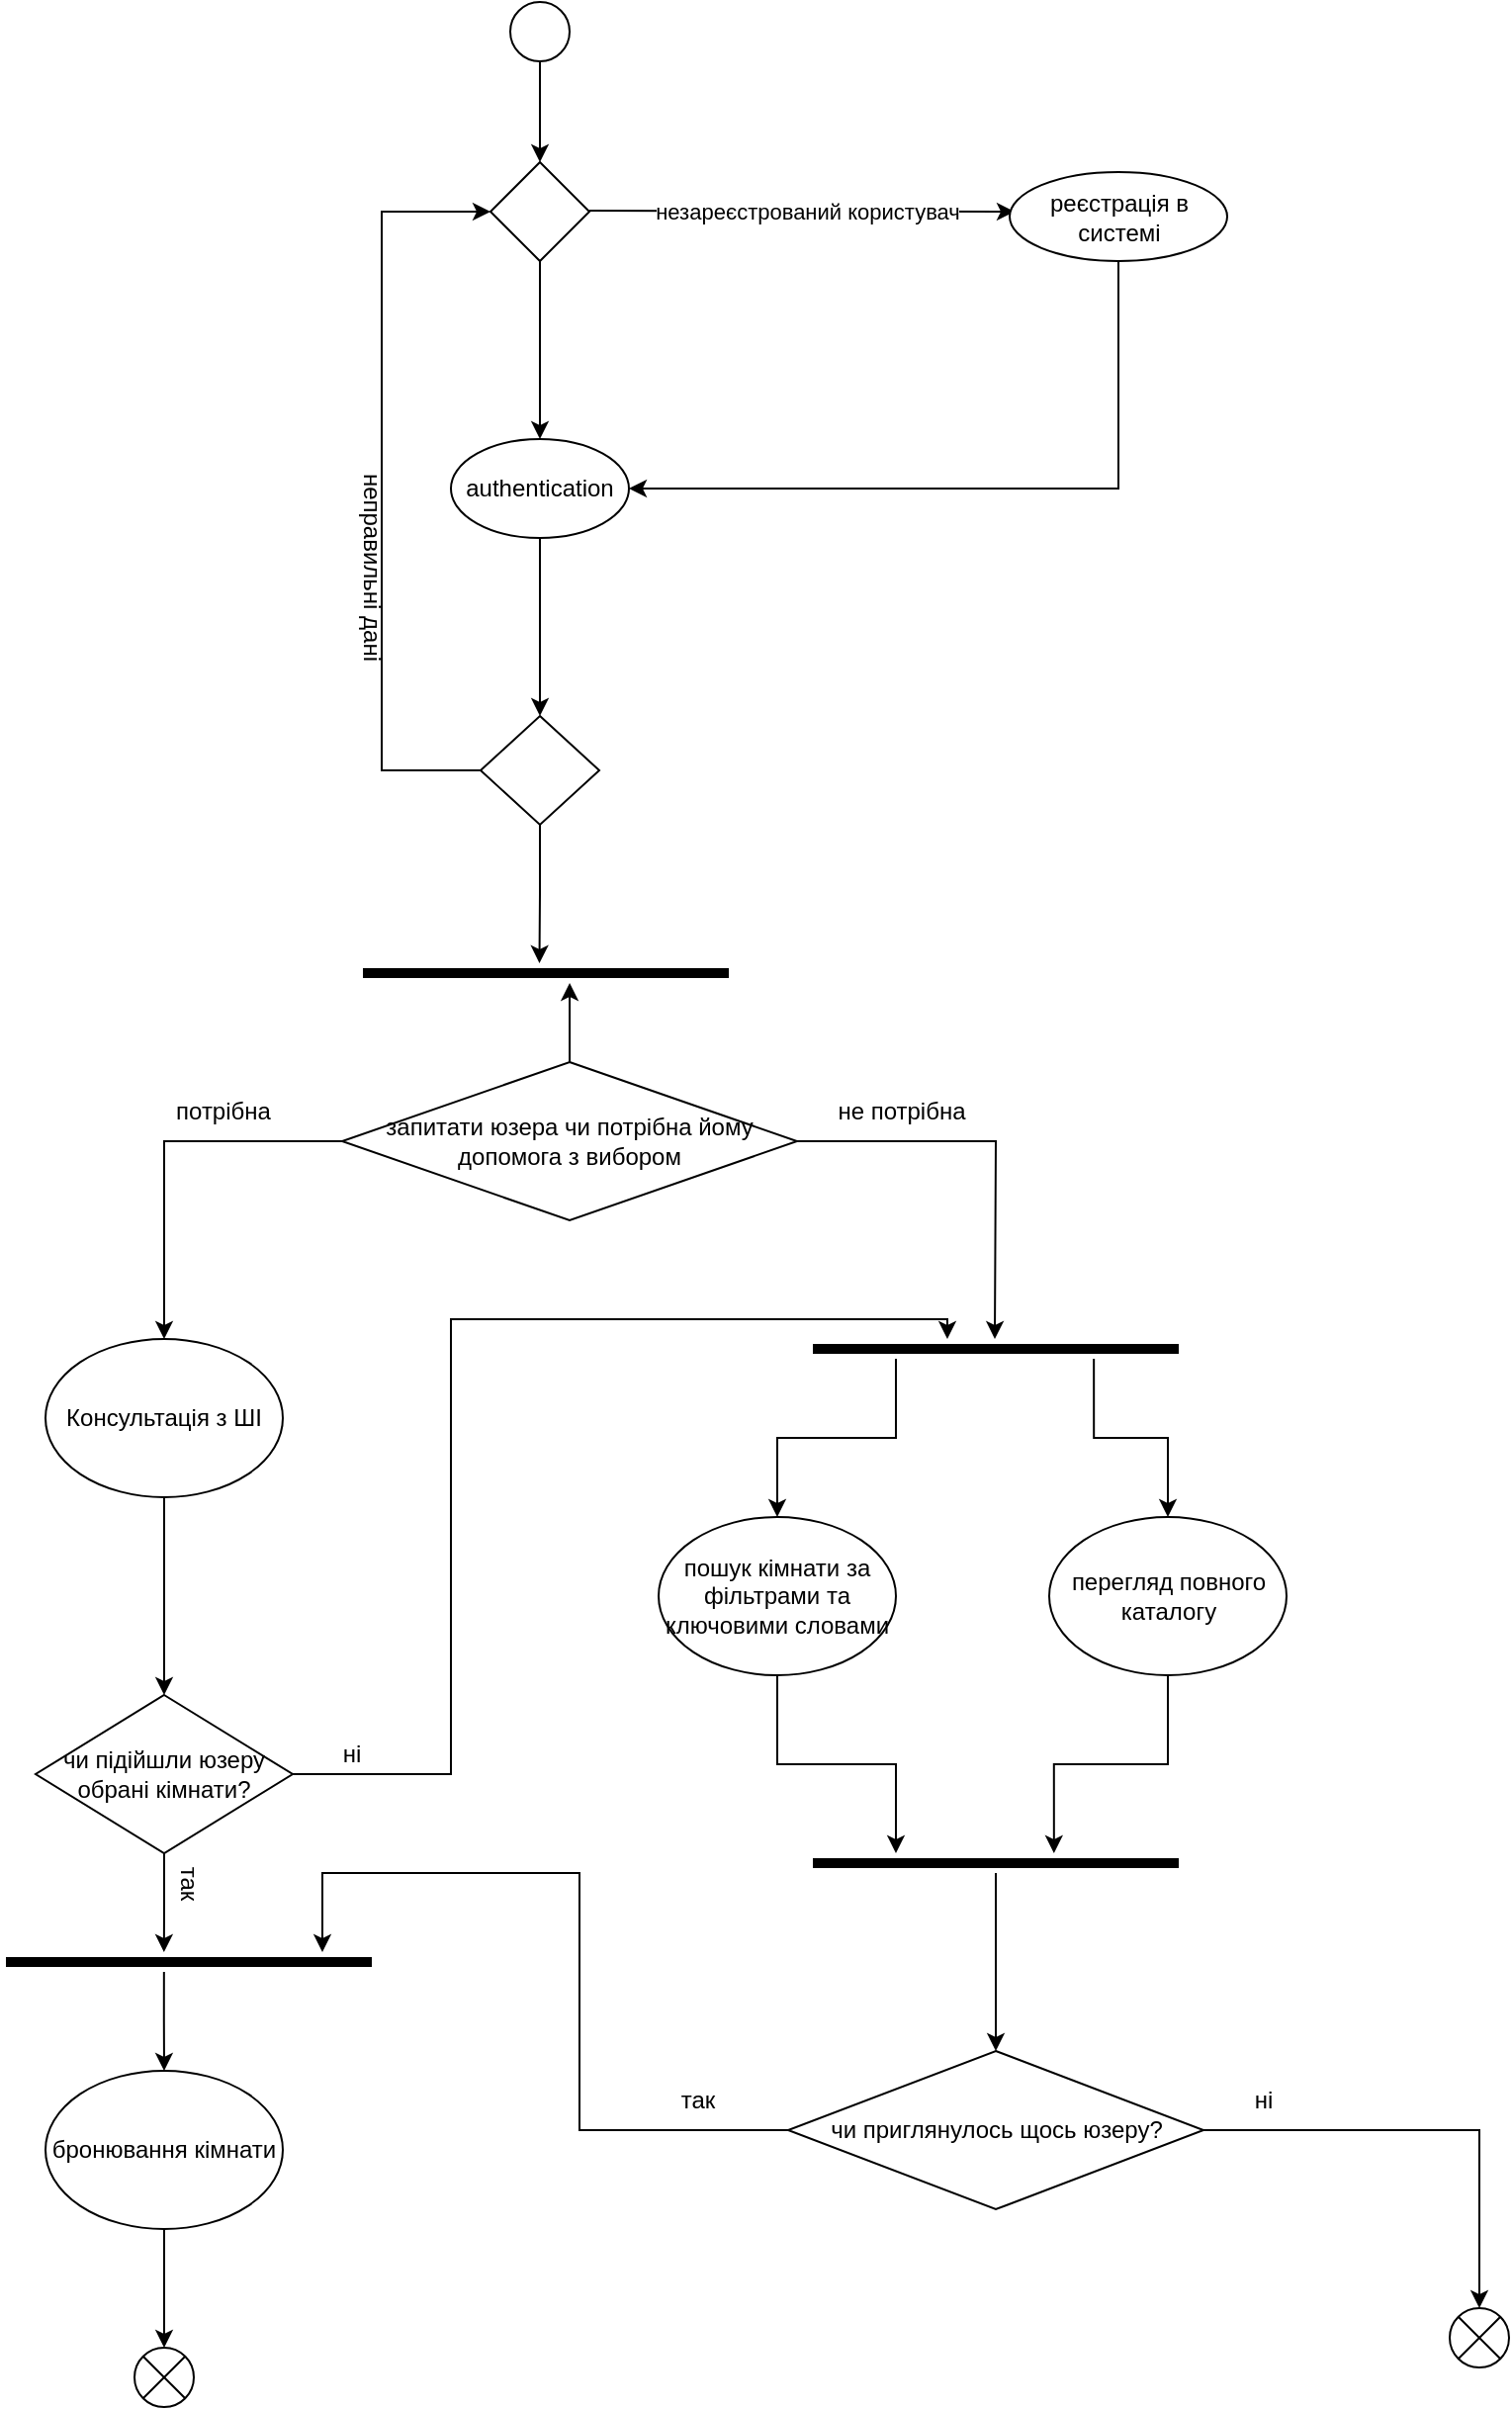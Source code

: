 <mxfile version="24.2.0" type="github">
  <diagram name="Page-1" id="9YniTifWULeJlWc_xpeG">
    <mxGraphModel dx="1039" dy="1661" grid="1" gridSize="10" guides="1" tooltips="1" connect="1" arrows="1" fold="1" page="1" pageScale="1" pageWidth="850" pageHeight="1100" math="0" shadow="0">
      <root>
        <mxCell id="0" />
        <mxCell id="1" parent="0" />
        <mxCell id="uND9KHHTo-MgyW-iuIbn-2" value="" style="edgeStyle=orthogonalEdgeStyle;rounded=0;orthogonalLoop=1;jettySize=auto;html=1;" parent="1" source="pZVimZKpDkj4bbfCRo-m-1" target="uND9KHHTo-MgyW-iuIbn-1" edge="1">
          <mxGeometry relative="1" as="geometry" />
        </mxCell>
        <mxCell id="pZVimZKpDkj4bbfCRo-m-1" value="" style="ellipse;" parent="1" vertex="1">
          <mxGeometry x="445" y="-301" width="30" height="30" as="geometry" />
        </mxCell>
        <mxCell id="pZVimZKpDkj4bbfCRo-m-15" value="" style="line;strokeWidth=5;rotatable=0;dashed=0;labelPosition=right;align=left;verticalAlign=middle;spacingTop=0;spacingLeft=6;points=[];portConstraint=eastwest;" parent="1" vertex="1">
          <mxGeometry x="370.5" y="185" width="185" height="10" as="geometry" />
        </mxCell>
        <mxCell id="pZVimZKpDkj4bbfCRo-m-96" style="edgeStyle=orthogonalEdgeStyle;rounded=0;orthogonalLoop=1;jettySize=auto;html=1;entryX=0.5;entryY=0;entryDx=0;entryDy=0;" parent="1" source="pZVimZKpDkj4bbfCRo-m-93" edge="1">
          <mxGeometry relative="1" as="geometry">
            <mxPoint x="690" y="375" as="targetPoint" />
          </mxGeometry>
        </mxCell>
        <mxCell id="pZVimZKpDkj4bbfCRo-m-99" style="edgeStyle=orthogonalEdgeStyle;rounded=0;orthogonalLoop=1;jettySize=auto;html=1;entryX=0.5;entryY=0;entryDx=0;entryDy=0;" parent="1" source="pZVimZKpDkj4bbfCRo-m-93" target="pZVimZKpDkj4bbfCRo-m-98" edge="1">
          <mxGeometry relative="1" as="geometry" />
        </mxCell>
        <mxCell id="pZVimZKpDkj4bbfCRo-m-93" value="запитати юзера чи потрібна йому допомога з вибором " style="rhombus;whiteSpace=wrap;html=1;" parent="1" vertex="1">
          <mxGeometry x="360" y="235" width="230" height="80" as="geometry" />
        </mxCell>
        <mxCell id="pZVimZKpDkj4bbfCRo-m-94" style="edgeStyle=orthogonalEdgeStyle;rounded=0;orthogonalLoop=1;jettySize=auto;html=1;entryX=0.565;entryY=1;entryDx=0;entryDy=0;entryPerimeter=0;" parent="1" source="pZVimZKpDkj4bbfCRo-m-93" target="pZVimZKpDkj4bbfCRo-m-15" edge="1">
          <mxGeometry relative="1" as="geometry" />
        </mxCell>
        <mxCell id="pZVimZKpDkj4bbfCRo-m-107" style="edgeStyle=orthogonalEdgeStyle;rounded=0;orthogonalLoop=1;jettySize=auto;html=1;" parent="1" source="pZVimZKpDkj4bbfCRo-m-98" edge="1">
          <mxGeometry relative="1" as="geometry">
            <mxPoint x="270" y="555" as="targetPoint" />
          </mxGeometry>
        </mxCell>
        <mxCell id="pZVimZKpDkj4bbfCRo-m-98" value="Консультація з ШІ" style="ellipse;whiteSpace=wrap;html=1;" parent="1" vertex="1">
          <mxGeometry x="210" y="375" width="120" height="80" as="geometry" />
        </mxCell>
        <mxCell id="pZVimZKpDkj4bbfCRo-m-100" value="потрібна" style="text;html=1;align=center;verticalAlign=middle;whiteSpace=wrap;rounded=0;" parent="1" vertex="1">
          <mxGeometry x="270" y="245" width="60" height="30" as="geometry" />
        </mxCell>
        <mxCell id="pZVimZKpDkj4bbfCRo-m-101" value="не потрібна" style="text;html=1;align=center;verticalAlign=middle;whiteSpace=wrap;rounded=0;" parent="1" vertex="1">
          <mxGeometry x="603" y="245" width="80" height="30" as="geometry" />
        </mxCell>
        <mxCell id="pZVimZKpDkj4bbfCRo-m-102" value="" style="line;strokeWidth=5;rotatable=0;dashed=0;labelPosition=right;align=left;verticalAlign=middle;spacingTop=0;spacingLeft=6;points=[];portConstraint=eastwest;" parent="1" vertex="1">
          <mxGeometry x="598" y="375" width="185" height="10" as="geometry" />
        </mxCell>
        <mxCell id="pZVimZKpDkj4bbfCRo-m-103" value="пошук кімнати за фільтрами та ключовими словами" style="ellipse;whiteSpace=wrap;html=1;" parent="1" vertex="1">
          <mxGeometry x="520" y="465" width="120" height="80" as="geometry" />
        </mxCell>
        <mxCell id="pZVimZKpDkj4bbfCRo-m-104" value="перегляд повного каталогу" style="ellipse;whiteSpace=wrap;html=1;" parent="1" vertex="1">
          <mxGeometry x="717.5" y="465" width="120" height="80" as="geometry" />
        </mxCell>
        <mxCell id="pZVimZKpDkj4bbfCRo-m-105" style="edgeStyle=orthogonalEdgeStyle;rounded=0;orthogonalLoop=1;jettySize=auto;html=1;exitX=0.768;exitY=1;exitDx=0;exitDy=0;exitPerimeter=0;" parent="1" source="pZVimZKpDkj4bbfCRo-m-102" target="pZVimZKpDkj4bbfCRo-m-104" edge="1">
          <mxGeometry relative="1" as="geometry" />
        </mxCell>
        <mxCell id="pZVimZKpDkj4bbfCRo-m-106" style="edgeStyle=orthogonalEdgeStyle;rounded=0;orthogonalLoop=1;jettySize=auto;html=1;exitX=0.227;exitY=1;exitDx=0;exitDy=0;exitPerimeter=0;" parent="1" source="pZVimZKpDkj4bbfCRo-m-102" target="pZVimZKpDkj4bbfCRo-m-103" edge="1">
          <mxGeometry relative="1" as="geometry" />
        </mxCell>
        <mxCell id="pZVimZKpDkj4bbfCRo-m-129" style="edgeStyle=orthogonalEdgeStyle;rounded=0;orthogonalLoop=1;jettySize=auto;html=1;" parent="1" edge="1">
          <mxGeometry relative="1" as="geometry">
            <mxPoint x="666" y="375" as="targetPoint" />
            <mxPoint x="310" y="595" as="sourcePoint" />
            <Array as="points">
              <mxPoint x="415" y="595" />
              <mxPoint x="415" y="365" />
              <mxPoint x="666" y="365" />
            </Array>
          </mxGeometry>
        </mxCell>
        <mxCell id="pZVimZKpDkj4bbfCRo-m-108" value="чи підійшли юзеру обрані кімнати?" style="rhombus;whiteSpace=wrap;html=1;" parent="1" vertex="1">
          <mxGeometry x="205" y="555" width="130" height="80" as="geometry" />
        </mxCell>
        <mxCell id="pZVimZKpDkj4bbfCRo-m-113" style="edgeStyle=orthogonalEdgeStyle;rounded=0;orthogonalLoop=1;jettySize=auto;html=1;" parent="1" source="pZVimZKpDkj4bbfCRo-m-112" edge="1">
          <mxGeometry relative="1" as="geometry">
            <mxPoint x="270" y="885" as="targetPoint" />
          </mxGeometry>
        </mxCell>
        <mxCell id="pZVimZKpDkj4bbfCRo-m-112" value="бронювання кімнати" style="ellipse;whiteSpace=wrap;html=1;" parent="1" vertex="1">
          <mxGeometry x="210" y="745" width="120" height="80" as="geometry" />
        </mxCell>
        <mxCell id="pZVimZKpDkj4bbfCRo-m-114" value="" style="shape=sumEllipse;perimeter=ellipsePerimeter;html=1;backgroundOutline=1;" parent="1" vertex="1">
          <mxGeometry x="255" y="885" width="30" height="30" as="geometry" />
        </mxCell>
        <mxCell id="pZVimZKpDkj4bbfCRo-m-115" value="" style="line;strokeWidth=5;rotatable=0;dashed=0;labelPosition=right;align=left;verticalAlign=middle;spacingTop=0;spacingLeft=6;points=[];portConstraint=eastwest;" parent="1" vertex="1">
          <mxGeometry x="598" y="635" width="185" height="10" as="geometry" />
        </mxCell>
        <mxCell id="pZVimZKpDkj4bbfCRo-m-116" style="edgeStyle=orthogonalEdgeStyle;rounded=0;orthogonalLoop=1;jettySize=auto;html=1;entryX=0.227;entryY=0;entryDx=0;entryDy=0;entryPerimeter=0;" parent="1" source="pZVimZKpDkj4bbfCRo-m-103" target="pZVimZKpDkj4bbfCRo-m-115" edge="1">
          <mxGeometry relative="1" as="geometry" />
        </mxCell>
        <mxCell id="pZVimZKpDkj4bbfCRo-m-117" style="edgeStyle=orthogonalEdgeStyle;rounded=0;orthogonalLoop=1;jettySize=auto;html=1;entryX=0.659;entryY=0;entryDx=0;entryDy=0;entryPerimeter=0;" parent="1" source="pZVimZKpDkj4bbfCRo-m-104" target="pZVimZKpDkj4bbfCRo-m-115" edge="1">
          <mxGeometry relative="1" as="geometry" />
        </mxCell>
        <mxCell id="pZVimZKpDkj4bbfCRo-m-123" style="edgeStyle=orthogonalEdgeStyle;rounded=0;orthogonalLoop=1;jettySize=auto;html=1;entryX=0.5;entryY=0;entryDx=0;entryDy=0;" parent="1" source="pZVimZKpDkj4bbfCRo-m-119" target="pZVimZKpDkj4bbfCRo-m-122" edge="1">
          <mxGeometry relative="1" as="geometry" />
        </mxCell>
        <mxCell id="pZVimZKpDkj4bbfCRo-m-124" style="edgeStyle=orthogonalEdgeStyle;rounded=0;orthogonalLoop=1;jettySize=auto;html=1;exitX=0;exitY=0.5;exitDx=0;exitDy=0;" parent="1" source="pZVimZKpDkj4bbfCRo-m-119" target="pZVimZKpDkj4bbfCRo-m-130" edge="1">
          <mxGeometry relative="1" as="geometry">
            <mxPoint x="770.575" y="689.739" as="sourcePoint" />
            <mxPoint x="375" y="689.71" as="targetPoint" />
            <Array as="points">
              <mxPoint x="480" y="775" />
              <mxPoint x="480" y="645" />
              <mxPoint x="350" y="645" />
            </Array>
          </mxGeometry>
        </mxCell>
        <mxCell id="pZVimZKpDkj4bbfCRo-m-119" value="чи приглянулось щось юзеру?" style="rhombus;whiteSpace=wrap;html=1;" parent="1" vertex="1">
          <mxGeometry x="585.5" y="735" width="210" height="80" as="geometry" />
        </mxCell>
        <mxCell id="pZVimZKpDkj4bbfCRo-m-120" style="edgeStyle=orthogonalEdgeStyle;rounded=0;orthogonalLoop=1;jettySize=auto;html=1;exitX=0.5;exitY=1;exitDx=0;exitDy=0;exitPerimeter=0;" parent="1" source="pZVimZKpDkj4bbfCRo-m-115" target="pZVimZKpDkj4bbfCRo-m-119" edge="1">
          <mxGeometry relative="1" as="geometry" />
        </mxCell>
        <mxCell id="pZVimZKpDkj4bbfCRo-m-122" value="" style="shape=sumEllipse;perimeter=ellipsePerimeter;html=1;backgroundOutline=1;" parent="1" vertex="1">
          <mxGeometry x="920" y="865" width="30" height="30" as="geometry" />
        </mxCell>
        <mxCell id="pZVimZKpDkj4bbfCRo-m-127" value="ні" style="text;html=1;align=center;verticalAlign=middle;whiteSpace=wrap;rounded=0;" parent="1" vertex="1">
          <mxGeometry x="795.5" y="745" width="60" height="30" as="geometry" />
        </mxCell>
        <mxCell id="pZVimZKpDkj4bbfCRo-m-128" value="так" style="text;html=1;align=center;verticalAlign=middle;whiteSpace=wrap;rounded=0;" parent="1" vertex="1">
          <mxGeometry x="510" y="745" width="60" height="30" as="geometry" />
        </mxCell>
        <mxCell id="pZVimZKpDkj4bbfCRo-m-130" value="" style="line;strokeWidth=5;rotatable=0;dashed=0;labelPosition=right;align=left;verticalAlign=middle;spacingTop=0;spacingLeft=6;points=[];portConstraint=eastwest;" parent="1" vertex="1">
          <mxGeometry x="190" y="685" width="185" height="10" as="geometry" />
        </mxCell>
        <mxCell id="pZVimZKpDkj4bbfCRo-m-131" style="edgeStyle=orthogonalEdgeStyle;rounded=0;orthogonalLoop=1;jettySize=auto;html=1;entryX=0.432;entryY=0;entryDx=0;entryDy=0;entryPerimeter=0;" parent="1" source="pZVimZKpDkj4bbfCRo-m-108" target="pZVimZKpDkj4bbfCRo-m-130" edge="1">
          <mxGeometry relative="1" as="geometry" />
        </mxCell>
        <mxCell id="pZVimZKpDkj4bbfCRo-m-133" style="edgeStyle=orthogonalEdgeStyle;rounded=0;orthogonalLoop=1;jettySize=auto;html=1;exitX=0.432;exitY=1;exitDx=0;exitDy=0;exitPerimeter=0;" parent="1" source="pZVimZKpDkj4bbfCRo-m-130" target="pZVimZKpDkj4bbfCRo-m-112" edge="1">
          <mxGeometry relative="1" as="geometry" />
        </mxCell>
        <mxCell id="uND9KHHTo-MgyW-iuIbn-7" value="" style="edgeStyle=orthogonalEdgeStyle;rounded=0;orthogonalLoop=1;jettySize=auto;html=1;" parent="1" source="uND9KHHTo-MgyW-iuIbn-1" target="uND9KHHTo-MgyW-iuIbn-6" edge="1">
          <mxGeometry relative="1" as="geometry" />
        </mxCell>
        <mxCell id="uND9KHHTo-MgyW-iuIbn-1" value="" style="rhombus;whiteSpace=wrap;html=1;" parent="1" vertex="1">
          <mxGeometry x="435" y="-220" width="50" height="50" as="geometry" />
        </mxCell>
        <mxCell id="uND9KHHTo-MgyW-iuIbn-3" value="" style="endArrow=classic;html=1;rounded=0;" parent="1" edge="1">
          <mxGeometry relative="1" as="geometry">
            <mxPoint x="485" y="-195.5" as="sourcePoint" />
            <mxPoint x="700" y="-195" as="targetPoint" />
          </mxGeometry>
        </mxCell>
        <mxCell id="uND9KHHTo-MgyW-iuIbn-4" value="&lt;div&gt;незареєстрований користувач&lt;/div&gt;" style="edgeLabel;resizable=0;html=1;;align=center;verticalAlign=middle;" parent="uND9KHHTo-MgyW-iuIbn-3" connectable="0" vertex="1">
          <mxGeometry relative="1" as="geometry">
            <mxPoint x="2" as="offset" />
          </mxGeometry>
        </mxCell>
        <mxCell id="69oQCE0UNEzGcAP4uinh-1" style="edgeStyle=orthogonalEdgeStyle;rounded=0;orthogonalLoop=1;jettySize=auto;html=1;entryX=1;entryY=0.5;entryDx=0;entryDy=0;" parent="1" source="uND9KHHTo-MgyW-iuIbn-5" target="uND9KHHTo-MgyW-iuIbn-6" edge="1">
          <mxGeometry relative="1" as="geometry">
            <Array as="points">
              <mxPoint x="753" y="-55" />
            </Array>
          </mxGeometry>
        </mxCell>
        <mxCell id="uND9KHHTo-MgyW-iuIbn-5" value="реєстрація в системі" style="ellipse;whiteSpace=wrap;html=1;" parent="1" vertex="1">
          <mxGeometry x="697.5" y="-215" width="110" height="45" as="geometry" />
        </mxCell>
        <mxCell id="uND9KHHTo-MgyW-iuIbn-9" value="" style="edgeStyle=orthogonalEdgeStyle;rounded=0;orthogonalLoop=1;jettySize=auto;html=1;" parent="1" source="uND9KHHTo-MgyW-iuIbn-6" target="uND9KHHTo-MgyW-iuIbn-8" edge="1">
          <mxGeometry relative="1" as="geometry" />
        </mxCell>
        <mxCell id="uND9KHHTo-MgyW-iuIbn-6" value="authentication" style="ellipse;whiteSpace=wrap;html=1;" parent="1" vertex="1">
          <mxGeometry x="415" y="-80" width="90" height="50" as="geometry" />
        </mxCell>
        <mxCell id="uND9KHHTo-MgyW-iuIbn-11" style="edgeStyle=orthogonalEdgeStyle;rounded=0;orthogonalLoop=1;jettySize=auto;html=1;entryX=0;entryY=0.5;entryDx=0;entryDy=0;" parent="1" source="uND9KHHTo-MgyW-iuIbn-8" target="uND9KHHTo-MgyW-iuIbn-1" edge="1">
          <mxGeometry relative="1" as="geometry">
            <Array as="points">
              <mxPoint x="380" y="88" />
              <mxPoint x="380" y="-195" />
            </Array>
          </mxGeometry>
        </mxCell>
        <mxCell id="uND9KHHTo-MgyW-iuIbn-16" style="edgeStyle=orthogonalEdgeStyle;rounded=0;orthogonalLoop=1;jettySize=auto;html=1;exitX=0.5;exitY=1;exitDx=0;exitDy=0;" parent="1" source="uND9KHHTo-MgyW-iuIbn-8" edge="1">
          <mxGeometry relative="1" as="geometry">
            <mxPoint x="459.75" y="185.0" as="targetPoint" />
            <mxPoint x="459.75" y="130" as="sourcePoint" />
          </mxGeometry>
        </mxCell>
        <mxCell id="uND9KHHTo-MgyW-iuIbn-8" value="" style="rhombus;whiteSpace=wrap;html=1;" parent="1" vertex="1">
          <mxGeometry x="430" y="60" width="60" height="55" as="geometry" />
        </mxCell>
        <mxCell id="uND9KHHTo-MgyW-iuIbn-12" value="&lt;div&gt;неправильні дані&lt;/div&gt;" style="text;html=1;align=center;verticalAlign=middle;whiteSpace=wrap;rounded=0;rotation=90;" parent="1" vertex="1">
          <mxGeometry x="300" y="-30" width="150" height="30" as="geometry" />
        </mxCell>
        <mxCell id="lc78LPeqBxo2bkHGERv3-1" value="&lt;div&gt;ні&lt;/div&gt;" style="text;html=1;align=center;verticalAlign=middle;whiteSpace=wrap;rounded=0;" vertex="1" parent="1">
          <mxGeometry x="335" y="570" width="60" height="30" as="geometry" />
        </mxCell>
        <mxCell id="lc78LPeqBxo2bkHGERv3-2" value="&lt;div&gt;так&lt;/div&gt;" style="text;html=1;align=center;verticalAlign=middle;whiteSpace=wrap;rounded=0;rotation=90;" vertex="1" parent="1">
          <mxGeometry x="252.5" y="635" width="60" height="30" as="geometry" />
        </mxCell>
      </root>
    </mxGraphModel>
  </diagram>
</mxfile>
